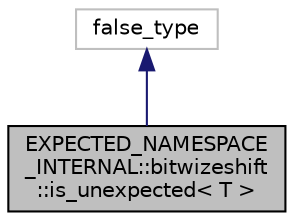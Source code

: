 digraph "EXPECTED_NAMESPACE_INTERNAL::bitwizeshift::is_unexpected&lt; T &gt;"
{
  edge [fontname="Helvetica",fontsize="10",labelfontname="Helvetica",labelfontsize="10"];
  node [fontname="Helvetica",fontsize="10",shape=record];
  Node0 [label="EXPECTED_NAMESPACE\l_INTERNAL::bitwizeshift\l::is_unexpected\< T \>",height=0.2,width=0.4,color="black", fillcolor="grey75", style="filled", fontcolor="black"];
  Node1 -> Node0 [dir="back",color="midnightblue",fontsize="10",style="solid",fontname="Helvetica"];
  Node1 [label="false_type",height=0.2,width=0.4,color="grey75", fillcolor="white", style="filled"];
}
